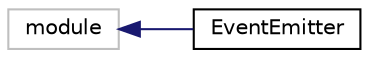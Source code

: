 digraph "Graphical Class Hierarchy"
{
 // LATEX_PDF_SIZE
  edge [fontname="Helvetica",fontsize="10",labelfontname="Helvetica",labelfontsize="10"];
  node [fontname="Helvetica",fontsize="10",shape=record];
  rankdir="LR";
  Node28 [label="module",height=0.2,width=0.4,color="grey75", fillcolor="white", style="filled",tooltip=" "];
  Node28 -> Node0 [dir="back",color="midnightblue",fontsize="10",style="solid",fontname="Helvetica"];
  Node0 [label="EventEmitter",height=0.2,width=0.4,color="black", fillcolor="white", style="filled",URL="$classEventEmitter.html",tooltip=" "];
}
